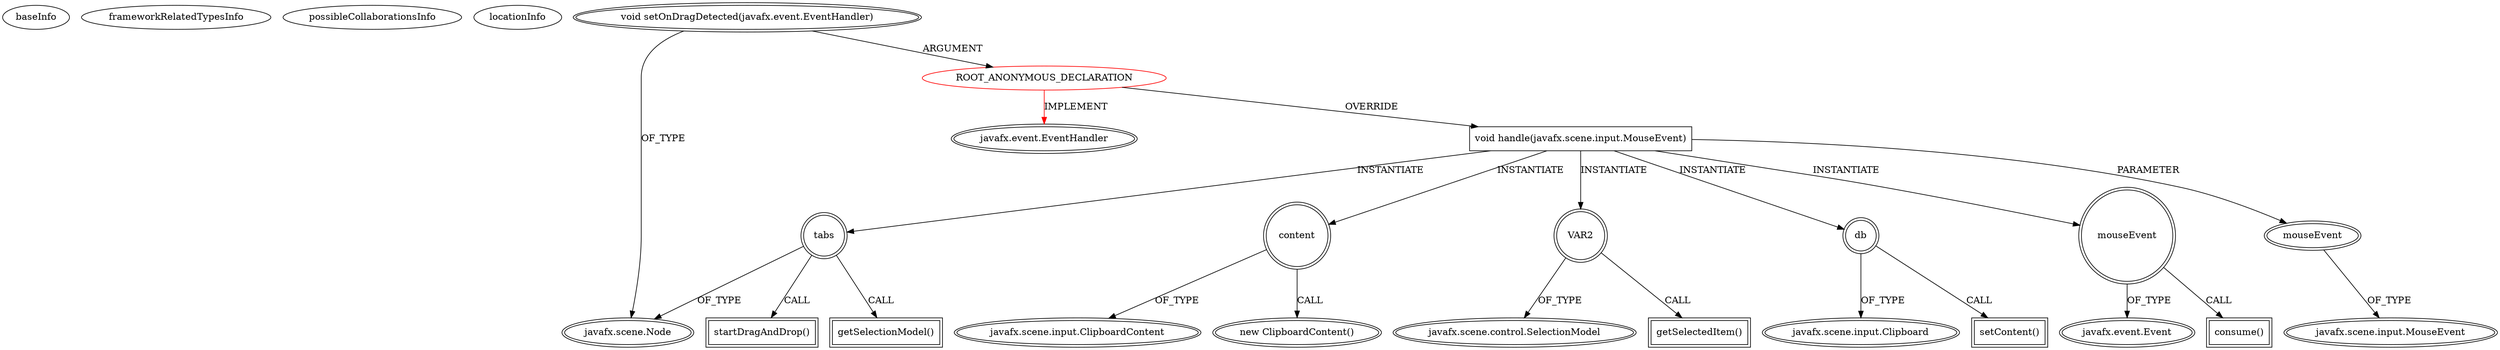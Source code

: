 digraph {
baseInfo[graphId=2656,category="extension_graph",isAnonymous=true,possibleRelation=false]
frameworkRelatedTypesInfo[0="javafx.event.EventHandler"]
possibleCollaborationsInfo[]
locationInfo[projectName="eugener-dockyard",filePath="/eugener-dockyard/dockyard-master/src/org/dockyard/DockBase.java",contextSignature="void DockBase()",graphId="2656"]
0[label="ROOT_ANONYMOUS_DECLARATION",vertexType="ROOT_ANONYMOUS_DECLARATION",isFrameworkType=false,color=red]
1[label="javafx.event.EventHandler",vertexType="FRAMEWORK_INTERFACE_TYPE",isFrameworkType=true,peripheries=2]
2[label="void setOnDragDetected(javafx.event.EventHandler)",vertexType="OUTSIDE_CALL",isFrameworkType=true,peripheries=2]
3[label="javafx.scene.Node",vertexType="FRAMEWORK_CLASS_TYPE",isFrameworkType=true,peripheries=2]
4[label="void handle(javafx.scene.input.MouseEvent)",vertexType="OVERRIDING_METHOD_DECLARATION",isFrameworkType=false,shape=box]
5[label="mouseEvent",vertexType="PARAMETER_DECLARATION",isFrameworkType=true,peripheries=2]
6[label="javafx.scene.input.MouseEvent",vertexType="FRAMEWORK_CLASS_TYPE",isFrameworkType=true,peripheries=2]
7[label="tabs",vertexType="VARIABLE_EXPRESION",isFrameworkType=true,peripheries=2,shape=circle]
8[label="startDragAndDrop()",vertexType="INSIDE_CALL",isFrameworkType=true,peripheries=2,shape=box]
11[label="content",vertexType="VARIABLE_EXPRESION",isFrameworkType=true,peripheries=2,shape=circle]
12[label="javafx.scene.input.ClipboardContent",vertexType="FRAMEWORK_CLASS_TYPE",isFrameworkType=true,peripheries=2]
10[label="new ClipboardContent()",vertexType="CONSTRUCTOR_CALL",isFrameworkType=true,peripheries=2]
13[label="VAR2",vertexType="VARIABLE_EXPRESION",isFrameworkType=true,peripheries=2,shape=circle]
15[label="javafx.scene.control.SelectionModel",vertexType="FRAMEWORK_CLASS_TYPE",isFrameworkType=true,peripheries=2]
14[label="getSelectedItem()",vertexType="INSIDE_CALL",isFrameworkType=true,peripheries=2,shape=box]
17[label="getSelectionModel()",vertexType="INSIDE_CALL",isFrameworkType=true,peripheries=2,shape=box]
18[label="db",vertexType="VARIABLE_EXPRESION",isFrameworkType=true,peripheries=2,shape=circle]
20[label="javafx.scene.input.Clipboard",vertexType="FRAMEWORK_CLASS_TYPE",isFrameworkType=true,peripheries=2]
19[label="setContent()",vertexType="INSIDE_CALL",isFrameworkType=true,peripheries=2,shape=box]
21[label="mouseEvent",vertexType="VARIABLE_EXPRESION",isFrameworkType=true,peripheries=2,shape=circle]
23[label="javafx.event.Event",vertexType="FRAMEWORK_CLASS_TYPE",isFrameworkType=true,peripheries=2]
22[label="consume()",vertexType="INSIDE_CALL",isFrameworkType=true,peripheries=2,shape=box]
0->1[label="IMPLEMENT",color=red]
2->0[label="ARGUMENT"]
2->3[label="OF_TYPE"]
0->4[label="OVERRIDE"]
5->6[label="OF_TYPE"]
4->5[label="PARAMETER"]
4->7[label="INSTANTIATE"]
7->3[label="OF_TYPE"]
7->8[label="CALL"]
4->11[label="INSTANTIATE"]
11->12[label="OF_TYPE"]
11->10[label="CALL"]
4->13[label="INSTANTIATE"]
13->15[label="OF_TYPE"]
13->14[label="CALL"]
7->17[label="CALL"]
4->18[label="INSTANTIATE"]
18->20[label="OF_TYPE"]
18->19[label="CALL"]
4->21[label="INSTANTIATE"]
21->23[label="OF_TYPE"]
21->22[label="CALL"]
}
